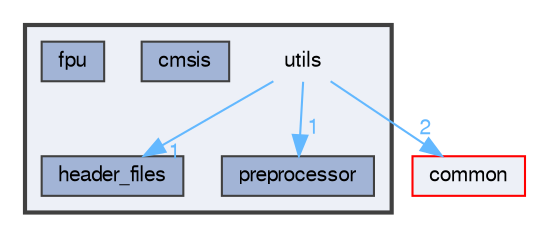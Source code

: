 digraph "utils"
{
 // LATEX_PDF_SIZE
  bgcolor="transparent";
  edge [fontname=FreeSans,fontsize=10,labelfontname=FreeSans,labelfontsize=10];
  node [fontname=FreeSans,fontsize=10,shape=box,height=0.2,width=0.4];
  compound=true
  subgraph clusterdir_7dbb3f8d9b3c7f1bbfe241818c433d10 {
    graph [ bgcolor="#edf0f7", pencolor="grey25", label="", fontname=FreeSans,fontsize=10 style="filled,bold", URL="dir_7dbb3f8d9b3c7f1bbfe241818c433d10.html",tooltip=""]
    dir_7dbb3f8d9b3c7f1bbfe241818c433d10 [shape=plaintext, label="utils"];
  dir_903ea45345aa10adf0347c1f0518c9d5 [label="cmsis", fillcolor="#a2b4d6", color="grey25", style="filled", URL="dir_903ea45345aa10adf0347c1f0518c9d5.html",tooltip=""];
  dir_c56e3dc652d0f8b8377cfae9e3ca5f33 [label="fpu", fillcolor="#a2b4d6", color="grey25", style="filled", URL="dir_c56e3dc652d0f8b8377cfae9e3ca5f33.html",tooltip=""];
  dir_d045f14fb0b509e648c120fba6749e0b [label="header_files", fillcolor="#a2b4d6", color="grey25", style="filled", URL="dir_d045f14fb0b509e648c120fba6749e0b.html",tooltip=""];
  dir_4af72479e6e61ca03ae3bcfb4fef52cf [label="preprocessor", fillcolor="#a2b4d6", color="grey25", style="filled", URL="dir_4af72479e6e61ca03ae3bcfb4fef52cf.html",tooltip=""];
  }
  dir_bdd9a5d540de89e9fe90efdfc6973a4f [label="common", fillcolor="#edf0f7", color="red", style="filled", URL="dir_bdd9a5d540de89e9fe90efdfc6973a4f.html",tooltip=""];
  dir_7dbb3f8d9b3c7f1bbfe241818c433d10->dir_4af72479e6e61ca03ae3bcfb4fef52cf [headlabel="1", labeldistance=1.5 headhref="dir_000068_000036.html" color="steelblue1" fontcolor="steelblue1"];
  dir_7dbb3f8d9b3c7f1bbfe241818c433d10->dir_bdd9a5d540de89e9fe90efdfc6973a4f [headlabel="2", labeldistance=1.5 headhref="dir_000068_000006.html" color="steelblue1" fontcolor="steelblue1"];
  dir_7dbb3f8d9b3c7f1bbfe241818c433d10->dir_d045f14fb0b509e648c120fba6749e0b [headlabel="1", labeldistance=1.5 headhref="dir_000068_000019.html" color="steelblue1" fontcolor="steelblue1"];
}
